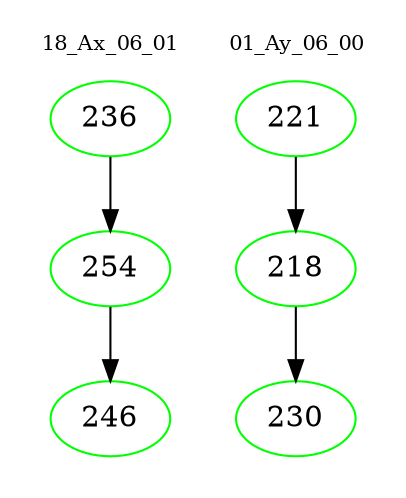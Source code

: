 digraph{
subgraph cluster_0 {
color = white
label = "18_Ax_06_01";
fontsize=10;
T0_236 [label="236", color="green"]
T0_236 -> T0_254 [color="black"]
T0_254 [label="254", color="green"]
T0_254 -> T0_246 [color="black"]
T0_246 [label="246", color="green"]
}
subgraph cluster_1 {
color = white
label = "01_Ay_06_00";
fontsize=10;
T1_221 [label="221", color="green"]
T1_221 -> T1_218 [color="black"]
T1_218 [label="218", color="green"]
T1_218 -> T1_230 [color="black"]
T1_230 [label="230", color="green"]
}
}
